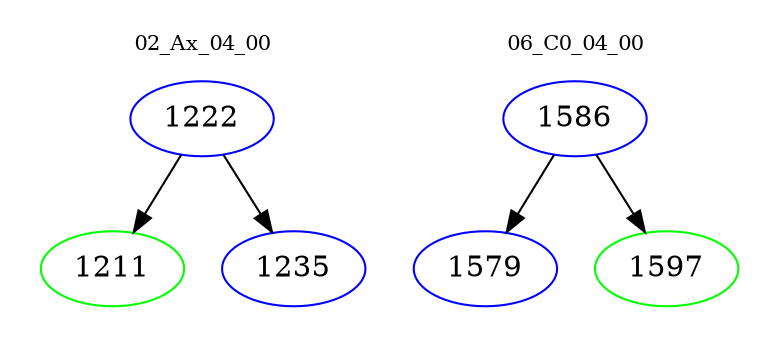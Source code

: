 digraph{
subgraph cluster_0 {
color = white
label = "02_Ax_04_00";
fontsize=10;
T0_1222 [label="1222", color="blue"]
T0_1222 -> T0_1211 [color="black"]
T0_1211 [label="1211", color="green"]
T0_1222 -> T0_1235 [color="black"]
T0_1235 [label="1235", color="blue"]
}
subgraph cluster_1 {
color = white
label = "06_C0_04_00";
fontsize=10;
T1_1586 [label="1586", color="blue"]
T1_1586 -> T1_1579 [color="black"]
T1_1579 [label="1579", color="blue"]
T1_1586 -> T1_1597 [color="black"]
T1_1597 [label="1597", color="green"]
}
}
